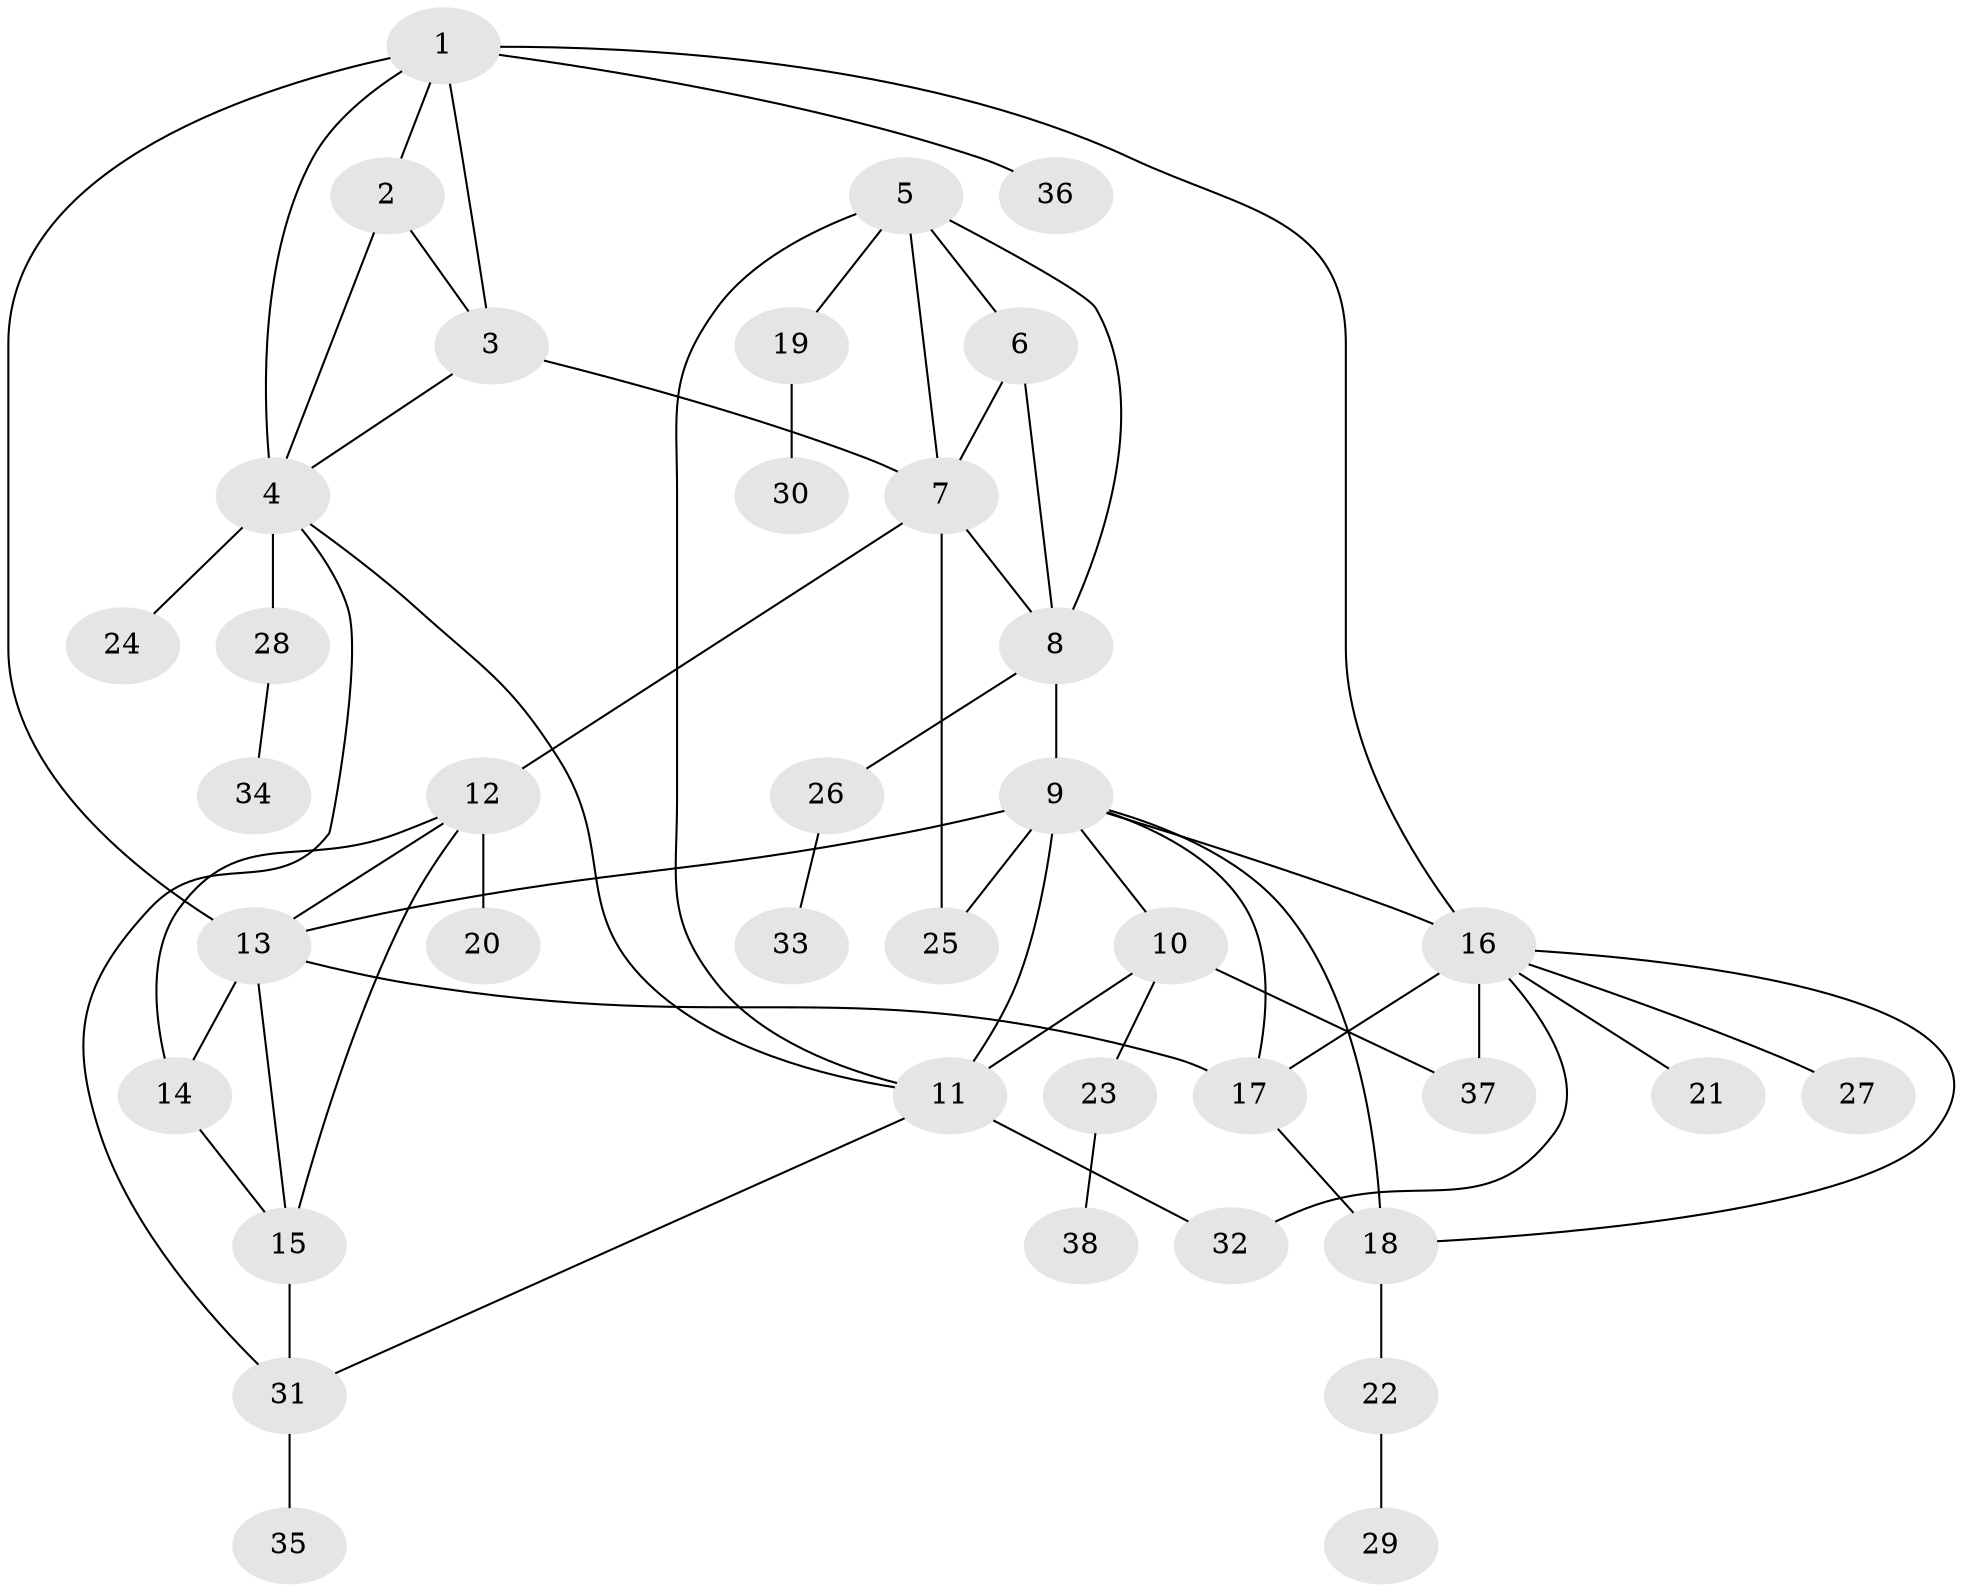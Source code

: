 // original degree distribution, {8: 0.02127659574468085, 5: 0.0851063829787234, 12: 0.010638297872340425, 9: 0.031914893617021274, 7: 0.010638297872340425, 6: 0.010638297872340425, 4: 0.031914893617021274, 10: 0.02127659574468085, 3: 0.06382978723404255, 1: 0.5531914893617021, 2: 0.1595744680851064}
// Generated by graph-tools (version 1.1) at 2025/52/03/04/25 22:52:35]
// undirected, 38 vertices, 61 edges
graph export_dot {
  node [color=gray90,style=filled];
  1;
  2;
  3;
  4;
  5;
  6;
  7;
  8;
  9;
  10;
  11;
  12;
  13;
  14;
  15;
  16;
  17;
  18;
  19;
  20;
  21;
  22;
  23;
  24;
  25;
  26;
  27;
  28;
  29;
  30;
  31;
  32;
  33;
  34;
  35;
  36;
  37;
  38;
  1 -- 2 [weight=1.0];
  1 -- 3 [weight=1.0];
  1 -- 4 [weight=1.0];
  1 -- 13 [weight=1.0];
  1 -- 16 [weight=1.0];
  1 -- 36 [weight=1.0];
  2 -- 3 [weight=1.0];
  2 -- 4 [weight=1.0];
  3 -- 4 [weight=1.0];
  3 -- 7 [weight=1.0];
  4 -- 11 [weight=1.0];
  4 -- 24 [weight=1.0];
  4 -- 28 [weight=5.0];
  4 -- 31 [weight=1.0];
  5 -- 6 [weight=2.0];
  5 -- 7 [weight=1.0];
  5 -- 8 [weight=1.0];
  5 -- 11 [weight=1.0];
  5 -- 19 [weight=1.0];
  6 -- 7 [weight=1.0];
  6 -- 8 [weight=1.0];
  7 -- 8 [weight=1.0];
  7 -- 12 [weight=1.0];
  7 -- 25 [weight=1.0];
  8 -- 9 [weight=1.0];
  8 -- 26 [weight=2.0];
  9 -- 10 [weight=2.0];
  9 -- 11 [weight=2.0];
  9 -- 13 [weight=2.0];
  9 -- 16 [weight=1.0];
  9 -- 17 [weight=1.0];
  9 -- 18 [weight=1.0];
  9 -- 25 [weight=1.0];
  10 -- 11 [weight=1.0];
  10 -- 23 [weight=1.0];
  10 -- 37 [weight=1.0];
  11 -- 31 [weight=1.0];
  11 -- 32 [weight=1.0];
  12 -- 13 [weight=1.0];
  12 -- 14 [weight=1.0];
  12 -- 15 [weight=1.0];
  12 -- 20 [weight=4.0];
  13 -- 14 [weight=1.0];
  13 -- 15 [weight=3.0];
  13 -- 17 [weight=1.0];
  14 -- 15 [weight=1.0];
  15 -- 31 [weight=1.0];
  16 -- 17 [weight=1.0];
  16 -- 18 [weight=1.0];
  16 -- 21 [weight=1.0];
  16 -- 27 [weight=1.0];
  16 -- 32 [weight=1.0];
  16 -- 37 [weight=2.0];
  17 -- 18 [weight=1.0];
  18 -- 22 [weight=1.0];
  19 -- 30 [weight=1.0];
  22 -- 29 [weight=3.0];
  23 -- 38 [weight=1.0];
  26 -- 33 [weight=1.0];
  28 -- 34 [weight=1.0];
  31 -- 35 [weight=1.0];
}
